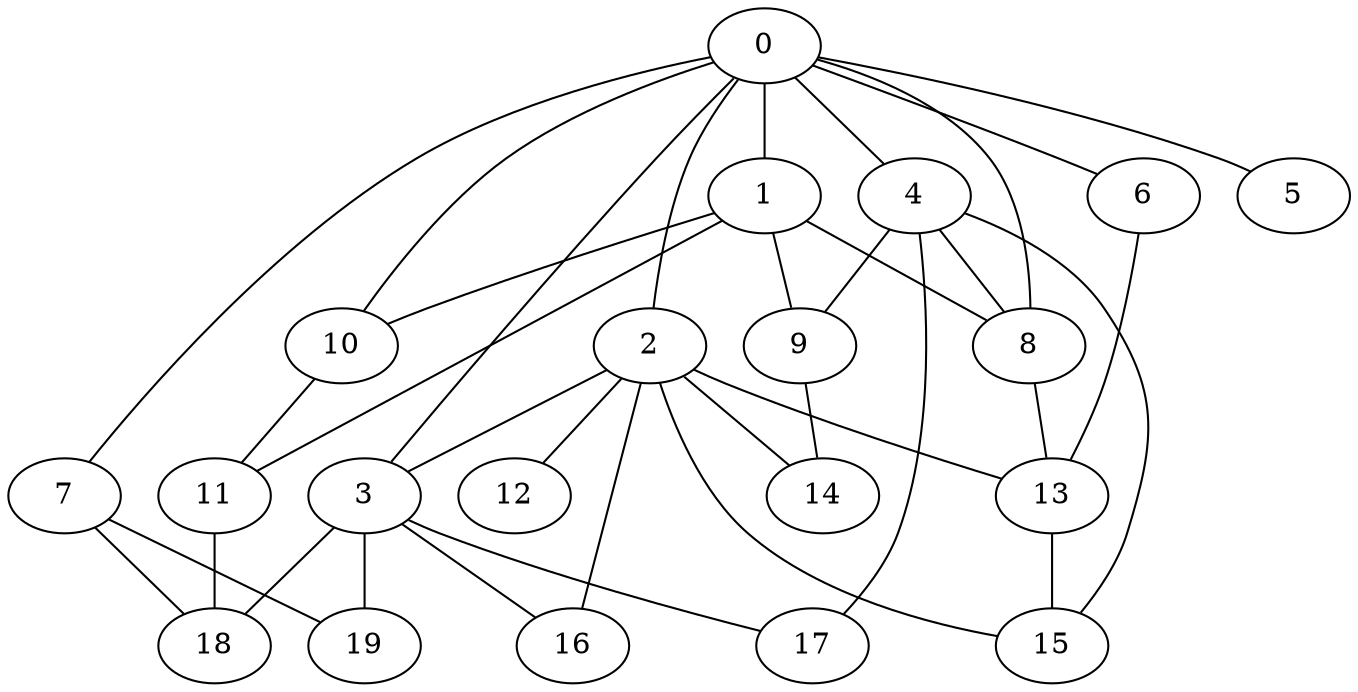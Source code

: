 
graph graphname {
    0 -- 1
0 -- 2
0 -- 3
0 -- 4
0 -- 5
0 -- 6
0 -- 7
0 -- 10
0 -- 8
1 -- 8
1 -- 10
1 -- 11
1 -- 9
2 -- 12
2 -- 13
2 -- 14
2 -- 15
2 -- 16
2 -- 3
3 -- 17
3 -- 18
3 -- 19
3 -- 16
4 -- 8
4 -- 15
4 -- 17
4 -- 9
6 -- 13
7 -- 18
7 -- 19
8 -- 13
9 -- 14
10 -- 11
11 -- 18
13 -- 15

}

